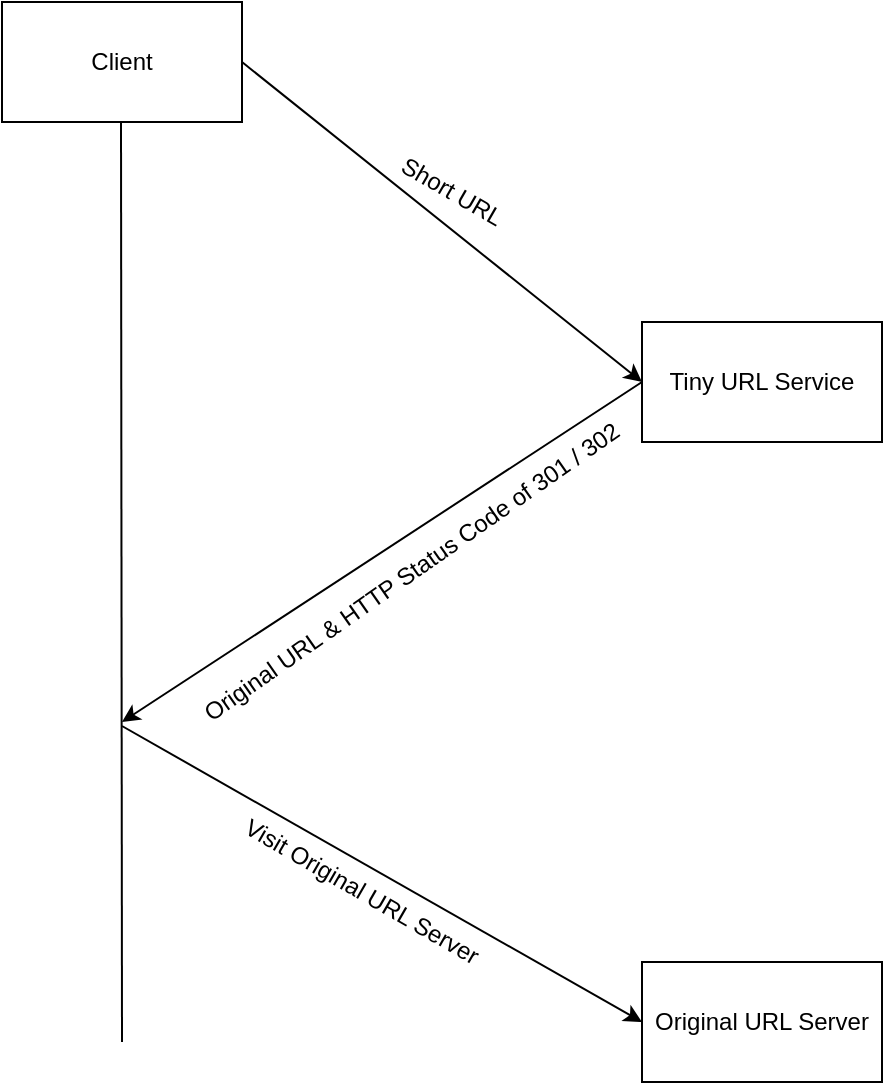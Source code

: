 <mxfile version="24.0.7" type="github">
  <diagram name="Page-1" id="6e9QKgI03reqmt4rfAvy">
    <mxGraphModel dx="1242" dy="735" grid="1" gridSize="10" guides="1" tooltips="1" connect="1" arrows="1" fold="1" page="1" pageScale="1" pageWidth="850" pageHeight="1100" math="0" shadow="0">
      <root>
        <mxCell id="0" />
        <mxCell id="1" parent="0" />
        <mxCell id="xoiJE4jO3vRNjwVfq7wX-1" value="Client" style="rounded=0;whiteSpace=wrap;html=1;" vertex="1" parent="1">
          <mxGeometry x="160" y="160" width="120" height="60" as="geometry" />
        </mxCell>
        <mxCell id="xoiJE4jO3vRNjwVfq7wX-2" value="Tiny URL Service" style="rounded=0;whiteSpace=wrap;html=1;" vertex="1" parent="1">
          <mxGeometry x="480" y="320" width="120" height="60" as="geometry" />
        </mxCell>
        <mxCell id="xoiJE4jO3vRNjwVfq7wX-3" value="" style="endArrow=none;html=1;rounded=0;" edge="1" parent="1">
          <mxGeometry width="50" height="50" relative="1" as="geometry">
            <mxPoint x="220" y="680" as="sourcePoint" />
            <mxPoint x="219.5" y="220" as="targetPoint" />
          </mxGeometry>
        </mxCell>
        <mxCell id="xoiJE4jO3vRNjwVfq7wX-4" value="" style="endArrow=classic;html=1;rounded=0;exitX=1;exitY=0.5;exitDx=0;exitDy=0;entryX=0;entryY=0.5;entryDx=0;entryDy=0;" edge="1" parent="1" source="xoiJE4jO3vRNjwVfq7wX-1" target="xoiJE4jO3vRNjwVfq7wX-2">
          <mxGeometry width="50" height="50" relative="1" as="geometry">
            <mxPoint x="400" y="410" as="sourcePoint" />
            <mxPoint x="450" y="360" as="targetPoint" />
          </mxGeometry>
        </mxCell>
        <mxCell id="xoiJE4jO3vRNjwVfq7wX-5" value="Short URL" style="text;html=1;align=center;verticalAlign=middle;whiteSpace=wrap;rounded=0;rotation=30;" vertex="1" parent="1">
          <mxGeometry x="340" y="240" width="90" height="30" as="geometry" />
        </mxCell>
        <mxCell id="xoiJE4jO3vRNjwVfq7wX-7" value="" style="endArrow=classic;html=1;rounded=0;" edge="1" parent="1">
          <mxGeometry width="50" height="50" relative="1" as="geometry">
            <mxPoint x="480" y="350" as="sourcePoint" />
            <mxPoint x="220" y="520" as="targetPoint" />
          </mxGeometry>
        </mxCell>
        <mxCell id="xoiJE4jO3vRNjwVfq7wX-8" value="Original URL &amp;amp; HTTP Status Code of 301 / 302" style="text;html=1;align=center;verticalAlign=middle;whiteSpace=wrap;rounded=0;rotation=-35;" vertex="1" parent="1">
          <mxGeometry x="230" y="430" width="270" height="30" as="geometry" />
        </mxCell>
        <mxCell id="xoiJE4jO3vRNjwVfq7wX-9" value="Original URL Server" style="rounded=0;whiteSpace=wrap;html=1;" vertex="1" parent="1">
          <mxGeometry x="480" y="640" width="120" height="60" as="geometry" />
        </mxCell>
        <mxCell id="xoiJE4jO3vRNjwVfq7wX-10" value="" style="endArrow=classic;html=1;rounded=0;entryX=0;entryY=0.5;entryDx=0;entryDy=0;" edge="1" parent="1" target="xoiJE4jO3vRNjwVfq7wX-9">
          <mxGeometry width="50" height="50" relative="1" as="geometry">
            <mxPoint x="220" y="522" as="sourcePoint" />
            <mxPoint x="300" y="579" as="targetPoint" />
          </mxGeometry>
        </mxCell>
        <mxCell id="xoiJE4jO3vRNjwVfq7wX-11" value="Visit Original URL Server" style="text;html=1;align=center;verticalAlign=middle;whiteSpace=wrap;rounded=0;rotation=30;" vertex="1" parent="1">
          <mxGeometry x="270" y="590" width="140" height="30" as="geometry" />
        </mxCell>
      </root>
    </mxGraphModel>
  </diagram>
</mxfile>
